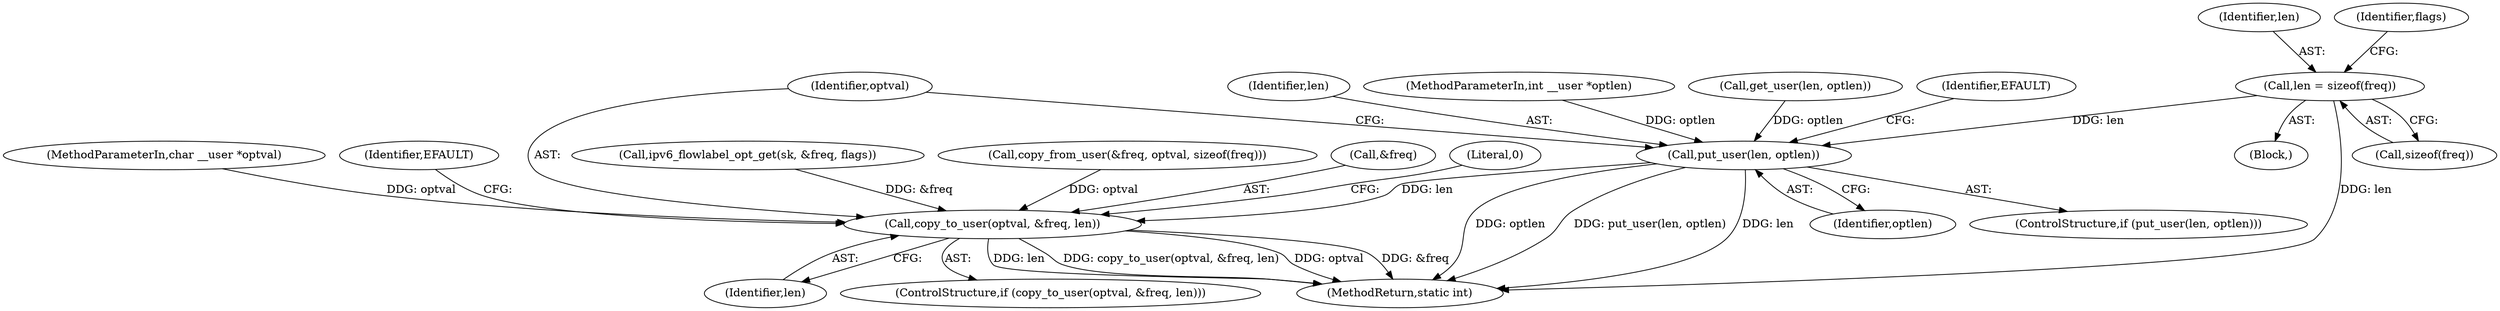 digraph "0_linux_45f6fad84cc305103b28d73482b344d7f5b76f39_10@API" {
"1000908" [label="(Call,len = sizeof(freq))"];
"1000937" [label="(Call,put_user(len, optlen))"];
"1000944" [label="(Call,copy_to_user(optval, &freq, len))"];
"1000909" [label="(Identifier,len)"];
"1000106" [label="(MethodParameterIn,char __user *optval)"];
"1000908" [label="(Call,len = sizeof(freq))"];
"1000951" [label="(Identifier,EFAULT)"];
"1000913" [label="(Identifier,flags)"];
"1000878" [label="(Block,)"];
"1000938" [label="(Identifier,len)"];
"1000948" [label="(Identifier,len)"];
"1000937" [label="(Call,put_user(len, optlen))"];
"1000945" [label="(Identifier,optval)"];
"1000925" [label="(Call,ipv6_flowlabel_opt_get(sk, &freq, flags))"];
"1000890" [label="(Call,copy_from_user(&freq, optval, sizeof(freq)))"];
"1000944" [label="(Call,copy_to_user(optval, &freq, len))"];
"1000946" [label="(Call,&freq)"];
"1000936" [label="(ControlStructure,if (put_user(len, optlen)))"];
"1000943" [label="(ControlStructure,if (copy_to_user(optval, &freq, len)))"];
"1001039" [label="(MethodReturn,static int)"];
"1000953" [label="(Literal,0)"];
"1000107" [label="(MethodParameterIn,int __user *optlen)"];
"1000910" [label="(Call,sizeof(freq))"];
"1000939" [label="(Identifier,optlen)"];
"1000127" [label="(Call,get_user(len, optlen))"];
"1000942" [label="(Identifier,EFAULT)"];
"1000908" -> "1000878"  [label="AST: "];
"1000908" -> "1000910"  [label="CFG: "];
"1000909" -> "1000908"  [label="AST: "];
"1000910" -> "1000908"  [label="AST: "];
"1000913" -> "1000908"  [label="CFG: "];
"1000908" -> "1001039"  [label="DDG: len"];
"1000908" -> "1000937"  [label="DDG: len"];
"1000937" -> "1000936"  [label="AST: "];
"1000937" -> "1000939"  [label="CFG: "];
"1000938" -> "1000937"  [label="AST: "];
"1000939" -> "1000937"  [label="AST: "];
"1000942" -> "1000937"  [label="CFG: "];
"1000945" -> "1000937"  [label="CFG: "];
"1000937" -> "1001039"  [label="DDG: optlen"];
"1000937" -> "1001039"  [label="DDG: put_user(len, optlen)"];
"1000937" -> "1001039"  [label="DDG: len"];
"1000127" -> "1000937"  [label="DDG: optlen"];
"1000107" -> "1000937"  [label="DDG: optlen"];
"1000937" -> "1000944"  [label="DDG: len"];
"1000944" -> "1000943"  [label="AST: "];
"1000944" -> "1000948"  [label="CFG: "];
"1000945" -> "1000944"  [label="AST: "];
"1000946" -> "1000944"  [label="AST: "];
"1000948" -> "1000944"  [label="AST: "];
"1000951" -> "1000944"  [label="CFG: "];
"1000953" -> "1000944"  [label="CFG: "];
"1000944" -> "1001039"  [label="DDG: &freq"];
"1000944" -> "1001039"  [label="DDG: len"];
"1000944" -> "1001039"  [label="DDG: copy_to_user(optval, &freq, len)"];
"1000944" -> "1001039"  [label="DDG: optval"];
"1000890" -> "1000944"  [label="DDG: optval"];
"1000106" -> "1000944"  [label="DDG: optval"];
"1000925" -> "1000944"  [label="DDG: &freq"];
}

